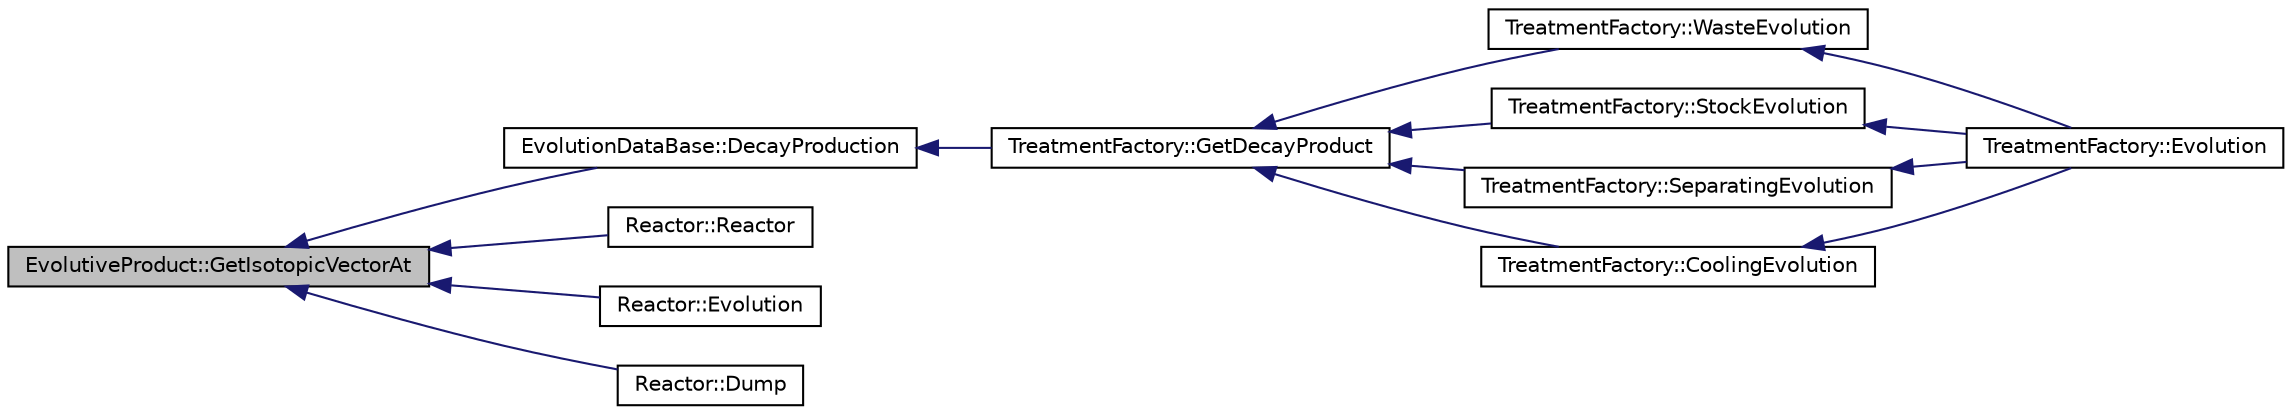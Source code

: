 digraph G
{
  edge [fontname="Helvetica",fontsize="10",labelfontname="Helvetica",labelfontsize="10"];
  node [fontname="Helvetica",fontsize="10",shape=record];
  rankdir="LR";
  Node1 [label="EvolutiveProduct::GetIsotopicVectorAt",height=0.2,width=0.4,color="black", fillcolor="grey75", style="filled" fontcolor="black"];
  Node1 -> Node2 [dir="back",color="midnightblue",fontsize="10",style="solid",fontname="Helvetica"];
  Node2 [label="EvolutionDataBase::DecayProduction",height=0.2,width=0.4,color="black", fillcolor="white", style="filled",URL="$class_evolution_data_base.html#ad01b9d1f78010288126152695e954568",tooltip="Return the Product IsotopicVector evolution from zai during a dt time."];
  Node2 -> Node3 [dir="back",color="midnightblue",fontsize="10",style="solid",fontname="Helvetica"];
  Node3 [label="TreatmentFactory::GetDecayProduct",height=0.2,width=0.4,color="black", fillcolor="white", style="filled",URL="$class_treatment_factory.html#a87686aa3bee9be038d3378da99b85fff",tooltip="Get IsotopicVector Decay at the t time."];
  Node3 -> Node4 [dir="back",color="midnightblue",fontsize="10",style="solid",fontname="Helvetica"];
  Node4 [label="TreatmentFactory::WasteEvolution",height=0.2,width=0.4,color="black", fillcolor="white", style="filled",URL="$class_treatment_factory.html#accd667ba88120e7d8f2da7d07e25dc57",tooltip="Deal the Waste Decay Evolution."];
  Node4 -> Node5 [dir="back",color="midnightblue",fontsize="10",style="solid",fontname="Helvetica"];
  Node5 [label="TreatmentFactory::Evolution",height=0.2,width=0.4,color="black", fillcolor="white", style="filled",URL="$class_treatment_factory.html#a3adb9c8d9e15a03fd780e97213a4c42e",tooltip="Performe the evolution until the Time t."];
  Node3 -> Node6 [dir="back",color="midnightblue",fontsize="10",style="solid",fontname="Helvetica"];
  Node6 [label="TreatmentFactory::StockEvolution",height=0.2,width=0.4,color="black", fillcolor="white", style="filled",URL="$class_treatment_factory.html#ab2ab74647f96a0d55c2da06a0fd98ac8",tooltip="Deal the Stock Decay Evolution."];
  Node6 -> Node5 [dir="back",color="midnightblue",fontsize="10",style="solid",fontname="Helvetica"];
  Node3 -> Node7 [dir="back",color="midnightblue",fontsize="10",style="solid",fontname="Helvetica"];
  Node7 [label="TreatmentFactory::SeparatingEvolution",height=0.2,width=0.4,color="black", fillcolor="white", style="filled",URL="$class_treatment_factory.html#afb051dd3f5cb0253c07daffb5f636787",tooltip="Deal the Separating IV Decay Evolution and then send it to stock."];
  Node7 -> Node5 [dir="back",color="midnightblue",fontsize="10",style="solid",fontname="Helvetica"];
  Node3 -> Node8 [dir="back",color="midnightblue",fontsize="10",style="solid",fontname="Helvetica"];
  Node8 [label="TreatmentFactory::CoolingEvolution",height=0.2,width=0.4,color="black", fillcolor="white", style="filled",URL="$class_treatment_factory.html#a7bc2e774abb02f71df62bb30e5e6735b",tooltip="Deal the cooling and then send it to Separation."];
  Node8 -> Node5 [dir="back",color="midnightblue",fontsize="10",style="solid",fontname="Helvetica"];
  Node1 -> Node9 [dir="back",color="midnightblue",fontsize="10",style="solid",fontname="Helvetica"];
  Node9 [label="Reactor::Reactor",height=0.2,width=0.4,color="black", fillcolor="white", style="filled",URL="$class_reactor.html#a36132936efa20fc1460fd5ba99133125",tooltip="Advbanced Constructor."];
  Node1 -> Node10 [dir="back",color="midnightblue",fontsize="10",style="solid",fontname="Helvetica"];
  Node10 [label="Reactor::Evolution",height=0.2,width=0.4,color="black", fillcolor="white", style="filled",URL="$class_reactor.html#a7a461cf950bdd68f216f57d60467eeb6",tooltip="Performe the Evolution until the Time t."];
  Node1 -> Node11 [dir="back",color="midnightblue",fontsize="10",style="solid",fontname="Helvetica"];
  Node11 [label="Reactor::Dump",height=0.2,width=0.4,color="black", fillcolor="white", style="filled",URL="$class_reactor.html#a62ecaa3d122030fb9a44396c297e032b",tooltip="Write Modification (IV In/Out, filling the TF...)"];
}
